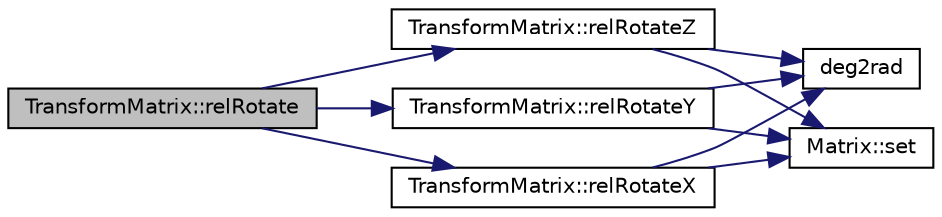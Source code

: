digraph "TransformMatrix::relRotate"
{
  edge [fontname="Helvetica",fontsize="10",labelfontname="Helvetica",labelfontsize="10"];
  node [fontname="Helvetica",fontsize="10",shape=record];
  rankdir="LR";
  Node1 [label="TransformMatrix::relRotate",height=0.2,width=0.4,color="black", fillcolor="grey75", style="filled" fontcolor="black"];
  Node1 -> Node2 [color="midnightblue",fontsize="10",style="solid",fontname="Helvetica"];
  Node2 [label="TransformMatrix::relRotateZ",height=0.2,width=0.4,color="black", fillcolor="white", style="filled",URL="$classTransformMatrix.html#a4b15619b5a1a9e1236d25e570b11397a",tooltip="Applies a rotation around current local z axis Applies a rotation around current z axis..."];
  Node2 -> Node3 [color="midnightblue",fontsize="10",style="solid",fontname="Helvetica"];
  Node3 [label="deg2rad",height=0.2,width=0.4,color="black", fillcolor="white", style="filled",URL="$Math_8h.html#a021636ed21e2cb128cb67fa392983ac0"];
  Node2 -> Node4 [color="midnightblue",fontsize="10",style="solid",fontname="Helvetica"];
  Node4 [label="Matrix::set",height=0.2,width=0.4,color="black", fillcolor="white", style="filled",URL="$classMatrix.html#a820d3e49ffea766faf310729803e1df1"];
  Node1 -> Node5 [color="midnightblue",fontsize="10",style="solid",fontname="Helvetica"];
  Node5 [label="TransformMatrix::relRotateY",height=0.2,width=0.4,color="black", fillcolor="white", style="filled",URL="$classTransformMatrix.html#a15e0f3ce5ce669ae2894ec34f68a692e",tooltip="Applies a rotation around current local y axis Applies a rotation around current y axis..."];
  Node5 -> Node3 [color="midnightblue",fontsize="10",style="solid",fontname="Helvetica"];
  Node5 -> Node4 [color="midnightblue",fontsize="10",style="solid",fontname="Helvetica"];
  Node1 -> Node6 [color="midnightblue",fontsize="10",style="solid",fontname="Helvetica"];
  Node6 [label="TransformMatrix::relRotateX",height=0.2,width=0.4,color="black", fillcolor="white", style="filled",URL="$classTransformMatrix.html#a668c9d8f32c295c254075cb8cf2f0d3d",tooltip="Applies a rotation around current local x axis Applies a rotation around current x axis..."];
  Node6 -> Node3 [color="midnightblue",fontsize="10",style="solid",fontname="Helvetica"];
  Node6 -> Node4 [color="midnightblue",fontsize="10",style="solid",fontname="Helvetica"];
}
